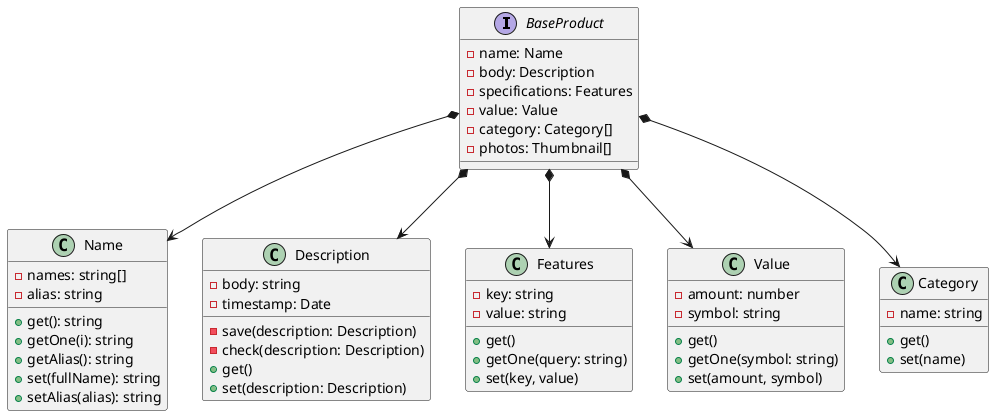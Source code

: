 @startuml

interface BaseProduct {
    - name: Name
    - body: Description
    - specifications: Features
    - value: Value
    - category: Category[]
    - photos: Thumbnail[]
}

class Name {
    - names: string[]
    - alias: string
    + get(): string
    + getOne(i): string
    + getAlias(): string
    + set(fullName): string
    + setAlias(alias): string
}

class Description {
    - body: string
    - timestamp: Date
    - save(description: Description)
    - check(description: Description)
    + get()
    + set(description: Description)
}

class Features {
    - key: string
    - value: string
    + get()
    + getOne(query: string)
    + set(key, value)
}

class Value {
    - amount: number
    - symbol: string
    + get()
    + getOne(symbol: string)
    + set(amount, symbol)
}

class Category {
    - name: string
    + get()
    + set(name)
}

' Composition
BaseProduct *--> Name
BaseProduct *--> Description
BaseProduct *--> Features
BaseProduct *--> Value
BaseProduct *--> Category

' Notes

@enduml